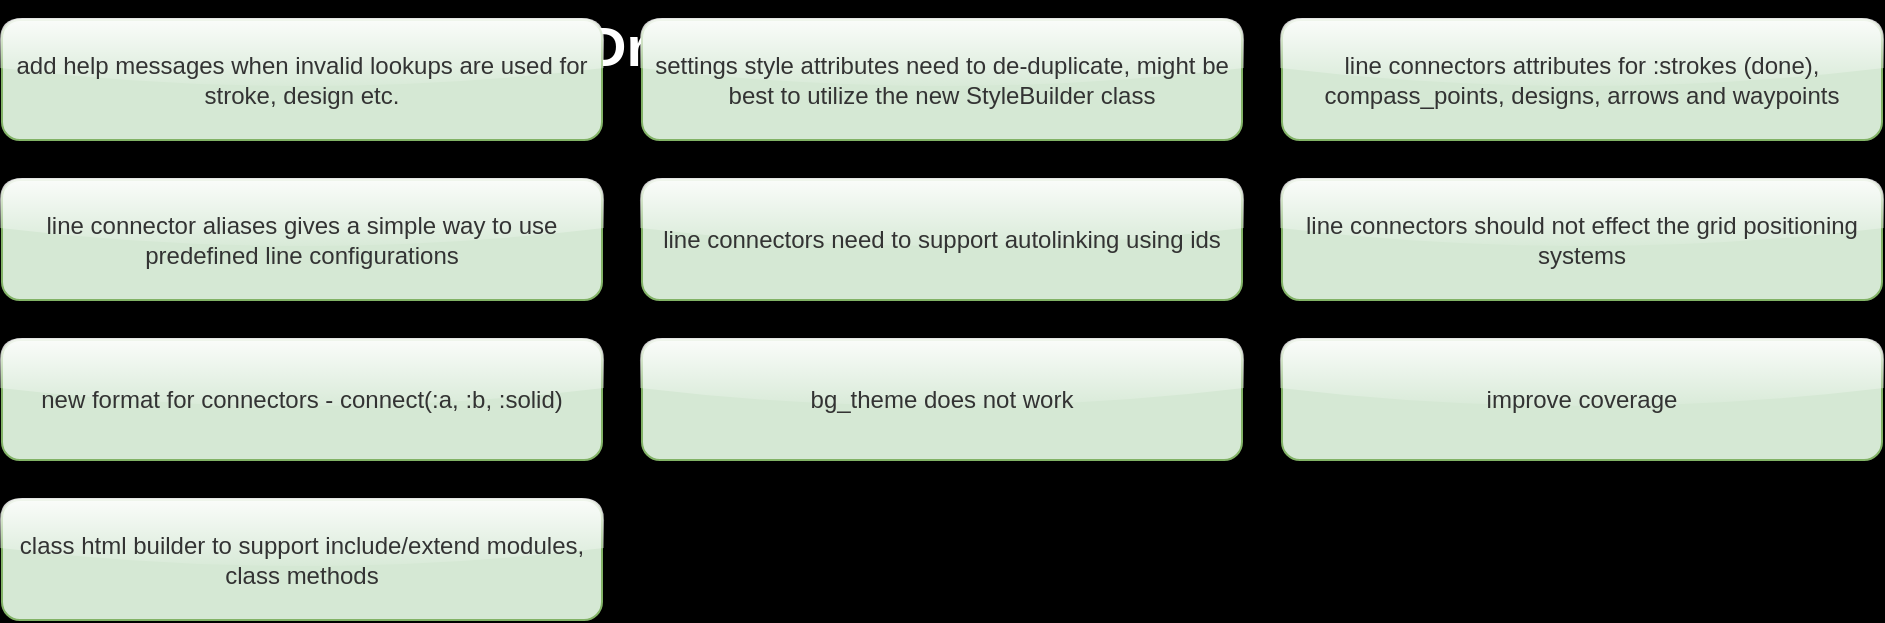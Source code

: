 <mxfile>
  <diagram id="b8I" name="In progress">
    <mxGraphModel dx="0" dy="0" background="#000000" grid="0" gridSize="10" guides="1" tooltips="1" connect="1" arrows="1" fold="1" page="1" pageScale="1" pageWidth="1169" pageHeight="827" math="0" shadow="0">
      <root>
        <mxCell id="page_root_b8I" parent="b8I"/>
        <mxCell id="node_root_b8I" parent="page_root_b8I"/>
        <mxCell id="b8I-1" value="DrawIO DSL" style="whiteSpace=wrap;html=1;rounded=1;glass=1;fontColor=#FFFFFF;text;fontSize=28;fontStyle=1;fillColor=none" vertex="1" parent="node_root_b8I">
          <mxGeometry x="300" y="0" width="400" height="80" as="geometry"/>
        </mxCell>
        <mxCell id="b8I-3" value="add help messages when invalid lookups are used for stroke, design etc." style="whiteSpace=wrap;html=1;rounded=1;glass=1;fillColor=#d5e8d4;strokeColor=#82b366;fontColor=#333333" vertex="1" parent="node_root_b8I">
          <mxGeometry x="10" y="10" width="300" height="60" as="geometry"/>
        </mxCell>
        <mxCell id="b8I-4" value="settings style attributes need to de-duplicate, might be best to utilize the new StyleBuilder class" style="whiteSpace=wrap;html=1;rounded=1;glass=1;fillColor=#d5e8d4;strokeColor=#82b366;fontColor=#333333" vertex="1" parent="node_root_b8I">
          <mxGeometry x="330" y="10" width="300" height="60" as="geometry"/>
        </mxCell>
        <mxCell id="b8I-5" value="line connectors attributes for :strokes (done), compass_points, designs, arrows and waypoints" style="whiteSpace=wrap;html=1;rounded=1;glass=1;fillColor=#d5e8d4;strokeColor=#82b366;fontColor=#333333" vertex="1" parent="node_root_b8I">
          <mxGeometry x="650" y="10" width="300" height="60" as="geometry"/>
        </mxCell>
        <mxCell id="b8I-6" value="line connector aliases gives a simple way to use predefined line configurations" style="whiteSpace=wrap;html=1;rounded=1;glass=1;fillColor=#d5e8d4;strokeColor=#82b366;fontColor=#333333" vertex="1" parent="node_root_b8I">
          <mxGeometry x="10" y="90" width="300" height="60" as="geometry"/>
        </mxCell>
        <mxCell id="b8I-7" value="line connectors need to support autolinking using ids" style="whiteSpace=wrap;html=1;rounded=1;glass=1;fillColor=#d5e8d4;strokeColor=#82b366;fontColor=#333333" vertex="1" parent="node_root_b8I">
          <mxGeometry x="330" y="90" width="300" height="60" as="geometry"/>
        </mxCell>
        <mxCell id="b8I-8" value="line connectors should not effect the grid positioning systems" style="whiteSpace=wrap;html=1;rounded=1;glass=1;fillColor=#d5e8d4;strokeColor=#82b366;fontColor=#333333" vertex="1" parent="node_root_b8I">
          <mxGeometry x="650" y="90" width="300" height="60" as="geometry"/>
        </mxCell>
        <mxCell id="b8I-9" value="new format for connectors - connect(:a, :b, :solid)" style="whiteSpace=wrap;html=1;rounded=1;glass=1;fillColor=#d5e8d4;strokeColor=#82b366;fontColor=#333333" vertex="1" parent="node_root_b8I">
          <mxGeometry x="10" y="170" width="300" height="60" as="geometry"/>
        </mxCell>
        <mxCell id="b8I-10" value="bg_theme does not work" style="whiteSpace=wrap;html=1;rounded=1;glass=1;fillColor=#d5e8d4;strokeColor=#82b366;fontColor=#333333" vertex="1" parent="node_root_b8I">
          <mxGeometry x="330" y="170" width="300" height="60" as="geometry"/>
        </mxCell>
        <mxCell id="b8I-11" value="improve coverage" style="whiteSpace=wrap;html=1;rounded=1;glass=1;fillColor=#d5e8d4;strokeColor=#82b366;fontColor=#333333" vertex="1" parent="node_root_b8I">
          <mxGeometry x="650" y="170" width="300" height="60" as="geometry"/>
        </mxCell>
        <mxCell id="b8I-12" value="class html builder to support include/extend modules, class methods" style="whiteSpace=wrap;html=1;rounded=1;glass=1;fillColor=#d5e8d4;strokeColor=#82b366;fontColor=#333333" vertex="1" parent="node_root_b8I">
          <mxGeometry x="10" y="250" width="300" height="60" as="geometry"/>
        </mxCell>
      </root>
    </mxGraphModel>
  </diagram>
  <diagram id="EYt" name="To Do">
    <mxGraphModel dx="0" dy="0" background="#000000" grid="0" gridSize="10" guides="1" tooltips="1" connect="1" arrows="1" fold="1" page="1" pageScale="1" pageWidth="1169" pageHeight="827" math="0" shadow="0">
      <root>
        <mxCell id="page_root_EYt" parent="EYt"/>
        <mxCell id="node_root_EYt" parent="page_root_EYt"/>
        <mxCell id="EYt-2" value="add active flag to shapes" style="whiteSpace=wrap;html=1;rounded=1;glass=1;fillColor=#dae8fc;strokeColor=#6c8ebf;fontColor=#333333" vertex="1" parent="node_root_EYt">
          <mxGeometry x="10" y="10" width="300" height="60" as="geometry"/>
        </mxCell>
        <mxCell id="EYt-3" value="does x, y, w, h need to be on lines (no for connectors, but other lines?)" style="whiteSpace=wrap;html=1;rounded=1;glass=1;fillColor=#dae8fc;strokeColor=#6c8ebf;fontColor=#333333" vertex="1" parent="node_root_EYt">
          <mxGeometry x="330" y="10" width="300" height="60" as="geometry"/>
        </mxCell>
        <mxCell id="EYt-4" value="update domain model with all the recent architecture changes" style="whiteSpace=wrap;html=1;rounded=1;glass=1;fillColor=#dae8fc;strokeColor=#6c8ebf;fontColor=#333333" vertex="1" parent="node_root_EYt">
          <mxGeometry x="650" y="10" width="300" height="60" as="geometry"/>
        </mxCell>
        <mxCell id="EYt-5" value="replace generated methods for shapes, texts and lines with meta programming" style="whiteSpace=wrap;html=1;rounded=1;glass=1;fillColor=#dae8fc;strokeColor=#6c8ebf;fontColor=#333333" vertex="1" parent="node_root_EYt">
          <mxGeometry x="10" y="90" width="300" height="60" as="geometry"/>
        </mxCell>
        <mxCell id="EYt-6" value="refactor HTML builder to custom GEM or use existing ruby GEM" style="whiteSpace=wrap;html=1;rounded=1;glass=1;fillColor=#dae8fc;strokeColor=#6c8ebf;fontColor=#333333" vertex="1" parent="node_root_EYt">
          <mxGeometry x="330" y="90" width="300" height="60" as="geometry"/>
        </mxCell>
        <mxCell id="EYt-7" value="add page background to theme, use it whenever the theme is set at a diagram/page level" style="whiteSpace=wrap;html=1;rounded=1;glass=1;fillColor=#dae8fc;strokeColor=#6c8ebf;fontColor=#333333" vertex="1" parent="node_root_EYt">
          <mxGeometry x="650" y="90" width="300" height="60" as="geometry"/>
        </mxCell>
        <mxCell id="EYt-8" value="move DrawioDsl::Formatters::Factory::FORMATTERS to resource file" style="whiteSpace=wrap;html=1;rounded=1;glass=1;fillColor=#dae8fc;strokeColor=#6c8ebf;fontColor=#333333" vertex="1" parent="node_root_EYt">
          <mxGeometry x="10" y="170" width="300" height="60" as="geometry"/>
        </mxCell>
        <mxCell id="EYt-9" value="move DrawioDsl::Formatters::StyleBuilder::MAPPINGS to resource file" style="whiteSpace=wrap;html=1;rounded=1;glass=1;fillColor=#dae8fc;strokeColor=#6c8ebf;fontColor=#333333" vertex="1" parent="node_root_EYt">
          <mxGeometry x="330" y="170" width="300" height="60" as="geometry"/>
        </mxCell>
        <mxCell id="EYt-10" value="write SVG directly into other projects" style="whiteSpace=wrap;html=1;rounded=1;glass=1;fillColor=#dae8fc;strokeColor=#6c8ebf;fontColor=#333333" vertex="1" parent="node_root_EYt">
          <mxGeometry x="650" y="170" width="300" height="60" as="geometry"/>
        </mxCell>
        <mxCell id="EYt-11" value="Nodes need to support child nodes - aka namespaces, groupings" style="whiteSpace=wrap;html=1;rounded=1;glass=1;fillColor=#dae8fc;strokeColor=#6c8ebf;fontColor=#333333" vertex="1" parent="node_root_EYt">
          <mxGeometry x="10" y="250" width="300" height="60" as="geometry"/>
        </mxCell>
        <mxCell id="EYt-12" value="Grid layout does not position itself in relation to the last element" style="whiteSpace=wrap;html=1;rounded=1;glass=1;fillColor=#dae8fc;strokeColor=#6c8ebf;fontColor=#333333" vertex="1" parent="node_root_EYt">
          <mxGeometry x="330" y="250" width="300" height="60" as="geometry"/>
        </mxCell>
        <mxCell id="EYt-13" value="Grid layout should not be affected by connector lines" style="whiteSpace=wrap;html=1;rounded=1;glass=1;fillColor=#dae8fc;strokeColor=#6c8ebf;fontColor=#333333" vertex="1" parent="node_root_EYt">
          <mxGeometry x="650" y="250" width="300" height="60" as="geometry"/>
        </mxCell>
        <mxCell id="EYt-14" value="Grid layout should support flow break (break to next section if less then boundary)" style="whiteSpace=wrap;html=1;rounded=1;glass=1;fillColor=#dae8fc;strokeColor=#6c8ebf;fontColor=#333333" vertex="1" parent="node_root_EYt">
          <mxGeometry x="10" y="330" width="300" height="60" as="geometry"/>
        </mxCell>
        <mxCell id="EYt-15" value="Grid layout should support hard break (break to next section)" style="whiteSpace=wrap;html=1;rounded=1;glass=1;fillColor=#dae8fc;strokeColor=#6c8ebf;fontColor=#333333" vertex="1" parent="node_root_EYt">
          <mxGeometry x="330" y="330" width="300" height="60" as="geometry"/>
        </mxCell>
        <mxCell id="EYt-16" value="Dynamic sized shapes that expand to the size of their text" style="whiteSpace=wrap;html=1;rounded=1;glass=1;fillColor=#dae8fc;strokeColor=#6c8ebf;fontColor=#333333" vertex="1" parent="node_root_EYt">
          <mxGeometry x="650" y="330" width="300" height="60" as="geometry"/>
        </mxCell>
        <mxCell id="EYt-17" value="Control of text padding left, right, top and bottom" style="whiteSpace=wrap;html=1;rounded=1;glass=1;fillColor=#dae8fc;strokeColor=#6c8ebf;fontColor=#333333" vertex="1" parent="node_root_EYt">
          <mxGeometry x="10" y="410" width="300" height="60" as="geometry"/>
        </mxCell>
        <mxCell id="EYt-18" value="Improve the theme control over text-only shapes" style="whiteSpace=wrap;html=1;rounded=1;glass=1;fillColor=#dae8fc;strokeColor=#6c8ebf;fontColor=#333333" vertex="1" parent="node_root_EYt">
          <mxGeometry x="330" y="410" width="300" height="60" as="geometry"/>
        </mxCell>
        <mxCell id="EYt-19" value="x,y settings do not work for shapes within a grid layout" style="whiteSpace=wrap;html=1;rounded=1;glass=1;fillColor=#dae8fc;strokeColor=#6c8ebf;fontColor=#333333" vertex="1" parent="node_root_EYt">
          <mxGeometry x="650" y="410" width="300" height="60" as="geometry"/>
        </mxCell>
        <mxCell id="EYt-20" value="page layout so that you drop elements on and they are positioned correctly, e.g centered, left, right, etc, maybe a grid layout with a wrap of 1 and a width of the page is sufficient" style="whiteSpace=wrap;html=1;rounded=1;glass=1;fillColor=#dae8fc;strokeColor=#6c8ebf;fontColor=#333333" vertex="1" parent="node_root_EYt">
          <mxGeometry x="10" y="490" width="300" height="60" as="geometry"/>
        </mxCell>
      </root>
    </mxGraphModel>
  </diagram>
  <diagram id="AZp" name="Done">
    <mxGraphModel dx="0" dy="0" background="#000000" grid="0" gridSize="10" guides="1" tooltips="1" connect="1" arrows="1" fold="1" page="1" pageScale="1" pageWidth="1169" pageHeight="827" math="0" shadow="0">
      <root>
        <mxCell id="page_root_AZp" parent="AZp"/>
        <mxCell id="node_root_AZp" parent="page_root_AZp"/>
        <mxCell id="AZp-2" value="add support for :design to line" style="whiteSpace=wrap;html=1;rounded=1;glass=1;fillColor=#f8cecc;strokeColor=#b85450;fontColor=#333333" vertex="1" parent="node_root_AZp">
          <mxGeometry x="10" y="10" width="300" height="60" as="geometry"/>
        </mxCell>
        <mxCell id="AZp-3" value="refactor shapes to use configuration file and split into elements, lines and texts" style="whiteSpace=wrap;html=1;rounded=1;glass=1;fillColor=#f8cecc;strokeColor=#b85450;fontColor=#333333" vertex="1" parent="node_root_AZp">
          <mxGeometry x="330" y="10" width="300" height="60" as="geometry"/>
        </mxCell>
        <mxCell id="AZp-4" value="add new shapes related to line connectors, plus add stroke: configuration" style="whiteSpace=wrap;html=1;rounded=1;glass=1;fillColor=#f8cecc;strokeColor=#b85450;fontColor=#333333" vertex="1" parent="node_root_AZp">
          <mxGeometry x="650" y="10" width="300" height="60" as="geometry"/>
        </mxCell>
        <mxCell id="AZp-5" value="rename type to key" style="whiteSpace=wrap;html=1;rounded=1;glass=1;fillColor=#f8cecc;strokeColor=#b85450;fontColor=#333333" vertex="1" parent="node_root_AZp">
          <mxGeometry x="10" y="90" width="300" height="60" as="geometry"/>
        </mxCell>
        <mxCell id="AZp-6" value="headings do not appear to be working?" style="whiteSpace=wrap;html=1;rounded=1;glass=1;fillColor=#f8cecc;strokeColor=#b85450;fontColor=#333333" vertex="1" parent="node_root_AZp">
          <mxGeometry x="330" y="90" width="300" height="60" as="geometry"/>
        </mxCell>
        <mxCell id="AZp-7" value="add sample for backgrounds with text on top, add support for favourite backgrounds" style="whiteSpace=wrap;html=1;rounded=1;glass=1;fillColor=#f8cecc;strokeColor=#b85450;fontColor=#333333" vertex="1" parent="node_root_AZp">
          <mxGeometry x="650" y="90" width="300" height="60" as="geometry"/>
        </mxCell>
        <mxCell id="AZp-8" value="add background themes, with foreground text color" style="whiteSpace=wrap;html=1;rounded=1;glass=1;fillColor=#f8cecc;strokeColor=#b85450;fontColor=#333333" vertex="1" parent="node_root_AZp">
          <mxGeometry x="10" y="170" width="300" height="60" as="geometry"/>
        </mxCell>
        <mxCell id="AZp-9" value="refactor shapes configuration so that it reads from custom file" style="whiteSpace=wrap;html=1;rounded=1;glass=1;fillColor=#f8cecc;strokeColor=#b85450;fontColor=#333333" vertex="1" parent="node_root_AZp">
          <mxGeometry x="330" y="170" width="300" height="60" as="geometry"/>
        </mxCell>
        <mxCell id="AZp-10" value="fix :text" style="whiteSpace=wrap;html=1;rounded=1;glass=1;fillColor=#f8cecc;strokeColor=#b85450;fontColor=#333333" vertex="1" parent="node_root_AZp">
          <mxGeometry x="650" y="170" width="300" height="60" as="geometry"/>
        </mxCell>
        <mxCell id="AZp-11" value="configuration for lines" style="whiteSpace=wrap;html=1;rounded=1;glass=1;fillColor=#f8cecc;strokeColor=#b85450;fontColor=#333333" vertex="1" parent="node_root_AZp">
          <mxGeometry x="10" y="250" width="300" height="60" as="geometry"/>
        </mxCell>
        <mxCell id="AZp-12" value="configuration for text" style="whiteSpace=wrap;html=1;rounded=1;glass=1;fillColor=#f8cecc;strokeColor=#b85450;fontColor=#333333" vertex="1" parent="node_root_AZp">
          <mxGeometry x="330" y="250" width="300" height="60" as="geometry"/>
        </mxCell>
        <mxCell id="AZp-13" value="configuration for elements" style="whiteSpace=wrap;html=1;rounded=1;glass=1;fillColor=#f8cecc;strokeColor=#b85450;fontColor=#333333" vertex="1" parent="node_root_AZp">
          <mxGeometry x="650" y="250" width="300" height="60" as="geometry"/>
        </mxCell>
        <mxCell id="AZp-14" value="configuration for line strokes" style="whiteSpace=wrap;html=1;rounded=1;glass=1;fillColor=#f8cecc;strokeColor=#b85450;fontColor=#333333" vertex="1" parent="node_root_AZp">
          <mxGeometry x="10" y="330" width="300" height="60" as="geometry"/>
        </mxCell>
        <mxCell id="AZp-15" value="configuration for connector compass direction" style="whiteSpace=wrap;html=1;rounded=1;glass=1;fillColor=#f8cecc;strokeColor=#b85450;fontColor=#333333" vertex="1" parent="node_root_AZp">
          <mxGeometry x="330" y="330" width="300" height="60" as="geometry"/>
        </mxCell>
        <mxCell id="AZp-16" value="configuration for connector design" style="whiteSpace=wrap;html=1;rounded=1;glass=1;fillColor=#f8cecc;strokeColor=#b85450;fontColor=#333333" vertex="1" parent="node_root_AZp">
          <mxGeometry x="650" y="330" width="300" height="60" as="geometry"/>
        </mxCell>
        <mxCell id="AZp-17" value="configuration for connector arrows" style="whiteSpace=wrap;html=1;rounded=1;glass=1;fillColor=#f8cecc;strokeColor=#b85450;fontColor=#333333" vertex="1" parent="node_root_AZp">
          <mxGeometry x="10" y="410" width="300" height="60" as="geometry"/>
        </mxCell>
        <mxCell id="AZp-18" value="configuration for connector waypoints" style="whiteSpace=wrap;html=1;rounded=1;glass=1;fillColor=#f8cecc;strokeColor=#b85450;fontColor=#333333" vertex="1" parent="node_root_AZp">
          <mxGeometry x="330" y="410" width="300" height="60" as="geometry"/>
        </mxCell>
        <mxCell id="AZp-19" value="export_json will output a diagram in machine readable format" style="whiteSpace=wrap;html=1;rounded=1;glass=1;fillColor=#f8cecc;strokeColor=#b85450;fontColor=#333333" vertex="1" parent="node_root_AZp">
          <mxGeometry x="650" y="410" width="300" height="60" as="geometry"/>
        </mxCell>
        <mxCell id="AZp-20" value="class html formatter to support regular html nodes such as p, h1.. ul, li that are found on the builder" style="whiteSpace=wrap;html=1;rounded=1;glass=1;fillColor=#f8cecc;strokeColor=#b85450;fontColor=#333333" vertex="1" parent="node_root_AZp">
          <mxGeometry x="10" y="490" width="300" height="60" as="geometry"/>
        </mxCell>
        <mxCell id="AZp-21" value="group box, like a regular box but with a top aligned h1 style title" style="whiteSpace=wrap;html=1;rounded=1;glass=1;fillColor=#f8cecc;strokeColor=#b85450;fontColor=#333333" vertex="1" parent="node_root_AZp">
          <mxGeometry x="330" y="490" width="300" height="60" as="geometry"/>
        </mxCell>
        <mxCell id="AZp-22" value="build a domain (class) diagram" style="whiteSpace=wrap;html=1;rounded=1;glass=1;fillColor=#f8cecc;strokeColor=#b85450;fontColor=#333333" vertex="1" parent="node_root_AZp">
          <mxGeometry x="650" y="490" width="300" height="60" as="geometry"/>
        </mxCell>
        <mxCell id="AZp-23" value="build configuration for line strokes %i[dashed dotted dashdot dashdotdot dotdotdot longdash)" style="whiteSpace=wrap;html=1;rounded=1;glass=1;fillColor=#f8cecc;strokeColor=#b85450;fontColor=#333333" vertex="1" parent="node_root_AZp">
          <mxGeometry x="10" y="570" width="300" height="60" as="geometry"/>
        </mxCell>
        <mxCell id="AZp-24" value="build configuration for line compass %i[n ne e se s sw w nw]" style="whiteSpace=wrap;html=1;rounded=1;glass=1;fillColor=#f8cecc;strokeColor=#b85450;fontColor=#333333" vertex="1" parent="node_root_AZp">
          <mxGeometry x="330" y="570" width="300" height="60" as="geometry"/>
        </mxCell>
        <mxCell id="AZp-25" value="build configuration for line shape %i[style1 style2 style3 style4]" style="whiteSpace=wrap;html=1;rounded=1;glass=1;fillColor=#f8cecc;strokeColor=#b85450;fontColor=#333333" vertex="1" parent="node_root_AZp">
          <mxGeometry x="650" y="570" width="300" height="60" as="geometry"/>
        </mxCell>
        <mxCell id="AZp-26" value="build configuration for arrows %i[straight triangle diamond circle cross short default none plain skewed_dash concave er_many er_one er_one_optional er_one_mandatory er_many_optional er_many_mandatory]" style="whiteSpace=wrap;html=1;rounded=1;glass=1;fillColor=#f8cecc;strokeColor=#b85450;fontColor=#333333" vertex="1" parent="node_root_AZp">
          <mxGeometry x="10" y="650" width="300" height="60" as="geometry"/>
        </mxCell>
        <mxCell id="AZp-27" value="refactor the shape-&gt;text_only (boolean) to category (symbol)" style="whiteSpace=wrap;html=1;rounded=1;glass=1;fillColor=#f8cecc;strokeColor=#b85450;fontColor=#333333" vertex="1" parent="node_root_AZp">
          <mxGeometry x="330" y="650" width="300" height="60" as="geometry"/>
        </mxCell>
        <mxCell id="AZp-28" value="ensure that ids are working as expected" style="whiteSpace=wrap;html=1;rounded=1;glass=1;fillColor=#f8cecc;strokeColor=#b85450;fontColor=#333333" vertex="1" parent="node_root_AZp">
          <mxGeometry x="650" y="650" width="300" height="60" as="geometry"/>
        </mxCell>
        <mxCell id="AZp-29" value="alter the initial parameter of all shapes so that it can be an ID, without named attribute" style="whiteSpace=wrap;html=1;rounded=1;glass=1;fillColor=#f8cecc;strokeColor=#b85450;fontColor=#333333" vertex="1" parent="node_root_AZp">
          <mxGeometry x="10" y="730" width="300" height="60" as="geometry"/>
        </mxCell>
        <mxCell id="AZp-30" value="move project-plan files" style="whiteSpace=wrap;html=1;rounded=1;glass=1;fillColor=#f8cecc;strokeColor=#b85450;fontColor=#333333" vertex="1" parent="node_root_AZp">
          <mxGeometry x="330" y="730" width="300" height="60" as="geometry"/>
        </mxCell>
        <mxCell id="AZp-31" value="alter configure_shape so it sets the default shape key and use that for selecting the default HTML formatter" style="whiteSpace=wrap;html=1;rounded=1;glass=1;fillColor=#f8cecc;strokeColor=#b85450;fontColor=#333333" vertex="1" parent="node_root_AZp">
          <mxGeometry x="650" y="730" width="300" height="60" as="geometry"/>
        </mxCell>
        <mxCell id="AZp-32" value="add todo shape to simplify project plan drawing" style="whiteSpace=wrap;html=1;rounded=1;glass=1;fillColor=#f8cecc;strokeColor=#b85450;fontColor=#333333" vertex="1" parent="node_root_AZp">
          <mxGeometry x="10" y="810" width="300" height="60" as="geometry"/>
        </mxCell>
        <mxCell id="AZp-33" value="introduce .value property to shape and let it use either formatted HTML or plain text title" style="whiteSpace=wrap;html=1;rounded=1;glass=1;fillColor=#f8cecc;strokeColor=#b85450;fontColor=#333333" vertex="1" parent="node_root_AZp">
          <mxGeometry x="330" y="810" width="300" height="60" as="geometry"/>
        </mxCell>
        <mxCell id="AZp-34" value="formatter DSL that can render HTML directly into the value property" style="whiteSpace=wrap;html=1;rounded=1;glass=1;fillColor=#f8cecc;strokeColor=#b85450;fontColor=#333333" vertex="1" parent="node_root_AZp">
          <mxGeometry x="650" y="810" width="300" height="60" as="geometry"/>
        </mxCell>
        <mxCell id="AZp-35" value="formatter DSL for class and interface generation" style="whiteSpace=wrap;html=1;rounded=1;glass=1;fillColor=#f8cecc;strokeColor=#b85450;fontColor=#333333" vertex="1" parent="node_root_AZp">
          <mxGeometry x="10" y="890" width="300" height="60" as="geometry"/>
        </mxCell>
        <mxCell id="AZp-36" value="generate extension based graphics based on drawio extensions.js" style="whiteSpace=wrap;html=1;rounded=1;glass=1;fillColor=#f8cecc;strokeColor=#b85450;fontColor=#333333" vertex="1" parent="node_root_AZp">
          <mxGeometry x="330" y="890" width="300" height="60" as="geometry"/>
        </mxCell>
        <mxCell id="AZp-37" value="active? flag on page defaulting to true. set to false to exclude page from diagram." style="whiteSpace=wrap;html=1;rounded=1;glass=1;fillColor=#f8cecc;strokeColor=#b85450;fontColor=#333333" vertex="1" parent="node_root_AZp">
          <mxGeometry x="650" y="890" width="300" height="60" as="geometry"/>
        </mxCell>
        <mxCell id="AZp-38" value="first level child nodes need to hang of node 1" style="whiteSpace=wrap;html=1;rounded=1;glass=1;fillColor=#f8cecc;strokeColor=#b85450;fontColor=#333333" vertex="1" parent="node_root_AZp">
          <mxGeometry x="10" y="970" width="300" height="60" as="geometry"/>
        </mxCell>
        <mxCell id="AZp-39" value="node has child nodes and add_node will set a nodes parent" style="whiteSpace=wrap;html=1;rounded=1;glass=1;fillColor=#f8cecc;strokeColor=#b85450;fontColor=#333333" vertex="1" parent="node_root_AZp">
          <mxGeometry x="330" y="970" width="300" height="60" as="geometry"/>
        </mxCell>
        <mxCell id="AZp-40" value="nodes can belong to a parent node, the top level node responds with truthy to root?" style="whiteSpace=wrap;html=1;rounded=1;glass=1;fillColor=#f8cecc;strokeColor=#b85450;fontColor=#333333" vertex="1" parent="node_root_AZp">
          <mxGeometry x="650" y="970" width="300" height="60" as="geometry"/>
        </mxCell>
        <mxCell id="AZp-41" value="add sample diagram for the github readme file" style="whiteSpace=wrap;html=1;rounded=1;glass=1;fillColor=#f8cecc;strokeColor=#b85450;fontColor=#333333" vertex="1" parent="node_root_AZp">
          <mxGeometry x="10" y="1050" width="300" height="60" as="geometry"/>
        </mxCell>
        <mxCell id="AZp-42" value="write samples into docs folder and display in readme" style="whiteSpace=wrap;html=1;rounded=1;glass=1;fillColor=#f8cecc;strokeColor=#b85450;fontColor=#333333" vertex="1" parent="node_root_AZp">
          <mxGeometry x="330" y="1050" width="300" height="60" as="geometry"/>
        </mxCell>
        <mxCell id="AZp-43" value="add export as .PNG, needs to take a page number as the PNG will not support multiple pages" style="whiteSpace=wrap;html=1;rounded=1;glass=1;fillColor=#f8cecc;strokeColor=#b85450;fontColor=#333333" vertex="1" parent="node_root_AZp">
          <mxGeometry x="650" y="1050" width="300" height="60" as="geometry"/>
        </mxCell>
        <mxCell id="AZp-44" value="add export as .SVG, needs to take a page number as the SVG will not support multiple pages" style="whiteSpace=wrap;html=1;rounded=1;glass=1;fillColor=#f8cecc;strokeColor=#b85450;fontColor=#333333" vertex="1" parent="node_root_AZp">
          <mxGeometry x="10" y="1130" width="300" height="60" as="geometry"/>
        </mxCell>
        <mxCell id="AZp-45" value="add save as .drawio" style="whiteSpace=wrap;html=1;rounded=1;glass=1;fillColor=#f8cecc;strokeColor=#b85450;fontColor=#333333" vertex="1" parent="node_root_AZp">
          <mxGeometry x="330" y="1130" width="300" height="60" as="geometry"/>
        </mxCell>
      </root>
    </mxGraphModel>
  </diagram>
</mxfile>